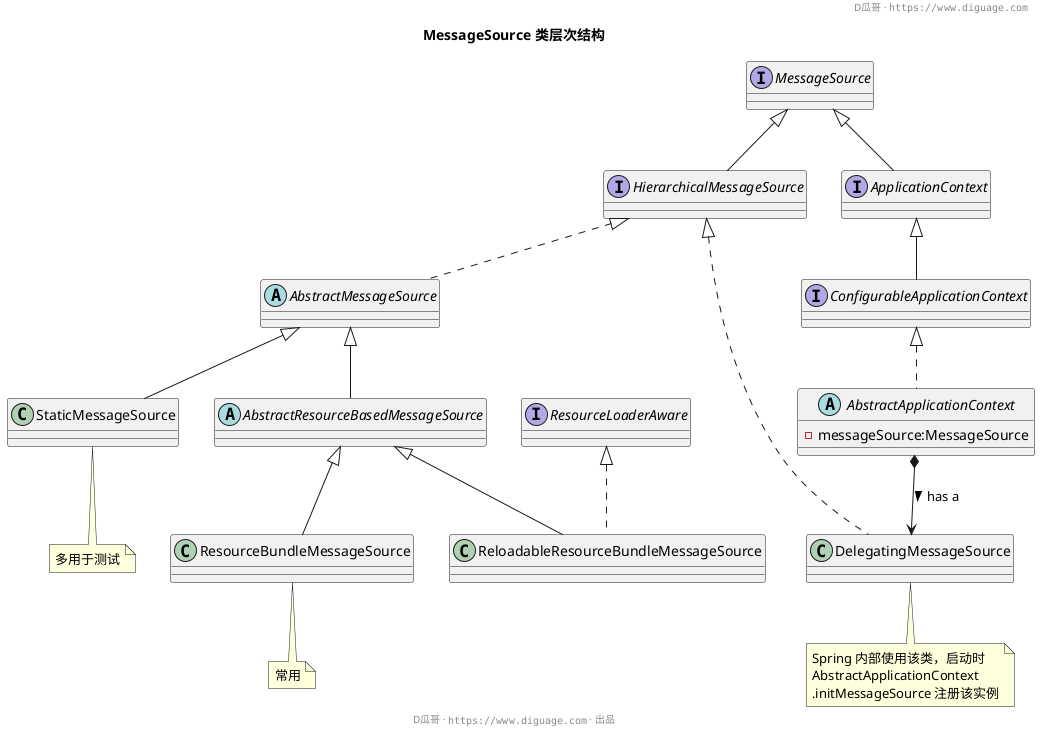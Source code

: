 @startuml
header D瓜哥 · ""https://www.diguage.com""

title **MessageSource 类层次结构**


interface HierarchicalMessageSource extends MessageSource

interface ApplicationContext extends MessageSource

interface ConfigurableApplicationContext extends ApplicationContext

abstract class AbstractApplicationContext implements ConfigurableApplicationContext {
    - messageSource:MessageSource
}

abstract class AbstractMessageSource implements HierarchicalMessageSource

class StaticMessageSource extends AbstractMessageSource
note bottom of StaticMessageSource : 多用于测试

abstract class AbstractResourceBasedMessageSource extends AbstractMessageSource

class ResourceBundleMessageSource extends AbstractResourceBasedMessageSource

note bottom of ResourceBundleMessageSource : 常用

class ReloadableResourceBundleMessageSource extends AbstractResourceBasedMessageSource implements ResourceLoaderAware

class DelegatingMessageSource implements HierarchicalMessageSource

note bottom of DelegatingMessageSource : Spring 内部使用该类，启动时\nAbstractApplicationContext\n.initMessageSource 注册该实例

AbstractApplicationContext *--> DelegatingMessageSource : has a >


footer D瓜哥 · ""https://www.diguage.com"" · 出品
@enduml